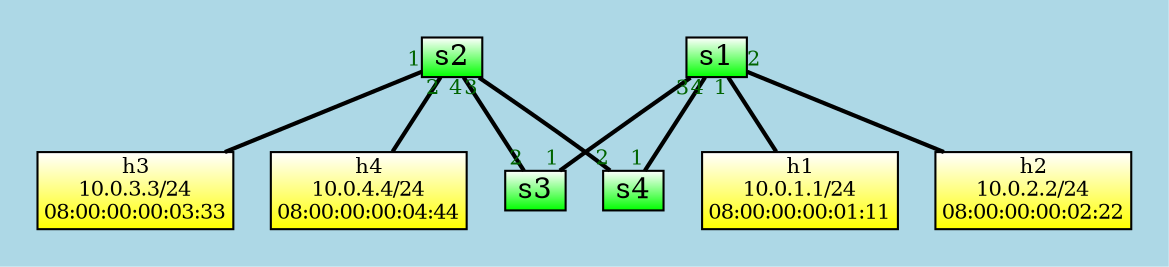 strict graph "" {
	graph [bb="0,0,250.28,305.84",
		bgcolor=lightblue,
		margin=0,
		pad=0.25
	];
	node [label="\N"];
	s1	[fillcolor="green:white",
		gradientangle=90,
		height=0.26917,
		margin="0.08,0.02",
		pos="108.92,220.93",
		shape=box,
		style=filled,
		width=0.32667];
	s3	[fillcolor="green:white",
		gradientangle=90,
		height=0.26917,
		margin="0.08,0.02",
		pos="164.69,162.3",
		shape=box,
		style=filled,
		width=0.32667];
	s1 -- s3	[fontcolor=darkgreen,
		fontsize=10,
		head_lp="152.74,177.72",
		headlabel=1,
		penwidth=2.0,
		pos="118.38,210.98 128.7,200.14 145.11,182.89 155.37,172.1",
		tail_lp="115.76,205.36",
		taillabel=3];
	s4	[fillcolor="green:white",
		gradientangle=90,
		height=0.26917,
		margin="0.08,0.02",
		pos="83.654,143.97",
		shape=box,
		style=filled,
		width=0.32667];
	s1 -- s4	[fontcolor=darkgreen,
		fontsize=10,
		head_lp="84.253,159.42",
		headlabel=1,
		penwidth=2.0,
		pos="105.62,210.87 100.75,196.04 91.702,168.48 86.878,153.79",
		tail_lp="102.99,205.24",
		taillabel=4];
	h1	[fillcolor="yellow:white",
		fontsize=10,
		gradientangle=90,
		height=0.50875,
		label="h1
10.0.1.1/24
08:00:00:00:01:11",
		margin="0.04,0.02",
		pos="41.13,263.57",
		shape=box,
		style=filled,
		width=1.1425];
	s1 -- h1	[fontcolor=darkgreen,
		fontsize=10,
		penwidth=2.0,
		pos="96.802,228.55 89.566,233.11 80.034,239.1 70.906,244.84",
		tail_lp="94.177,234.18",
		taillabel=1];
	h2	[fillcolor="yellow:white",
		fontsize=10,
		gradientangle=90,
		height=0.50875,
		label="h2
10.0.2.2/24
08:00:00:00:02:22",
		margin="0.04,0.02",
		pos="153.95,287.53",
		shape=box,
		style=filled,
		width=1.1633];
	s1 -- h2	[fontcolor=darkgreen,
		fontsize=10,
		penwidth=2.0,
		pos="115.76,231.04 122.5,241.01 132.97,256.49 141.24,268.72",
		tail_lp="113.14,236.67",
		taillabel=2];
	s2	[fillcolor="green:white",
		gradientangle=90,
		height=0.26917,
		margin="0.08,0.02",
		pos="139.7,85.365",
		shape=box,
		style=filled,
		width=0.32667];
	s2 -- s3	[fontcolor=darkgreen,
		fontsize=10,
		head_lp="158.87,146.86",
		headlabel=2,
		penwidth=2.0,
		pos="142.97,95.423 147.78,110.25 156.73,137.79 161.5,152.48",
		tail_lp="140.34,101.05",
		taillabel=4];
	s2 -- s4	[fontcolor=darkgreen,
		fontsize=10,
		head_lp="90.772,128.16",
		headlabel=2,
		penwidth=2.0,
		pos="130.2,95.307 119.95,106.02 103.73,122.98 93.397,133.78",
		tail_lp="127.57,100.93",
		taillabel=3];
	h3	[fillcolor="yellow:white",
		fontsize=10,
		gradientangle=90,
		height=0.50875,
		label="h3
10.0.3.3/24
08:00:00:00:03:33",
		margin="0.04,0.02",
		pos="95.638,18.315",
		shape=box,
		style=filled,
		width=1.1633];
	s2 -- h3	[fontcolor=darkgreen,
		fontsize=10,
		penwidth=2.0,
		pos="133.01,75.182 126.37,65.07 116.02,49.336 107.9,36.978",
		tail_lp="130.39,69.557",
		taillabel=1];
	h4	[fillcolor="yellow:white",
		fontsize=10,
		gradientangle=90,
		height=0.50875,
		label="h4
10.0.4.4/24
08:00:00:00:04:44",
		margin="0.04,0.02",
		pos="208.4,43.828",
		shape=box,
		style=filled,
		width=1.1633];
	s2 -- h4	[fontcolor=darkgreen,
		fontsize=10,
		penwidth=2.0,
		pos="151.67,78.13 158.82,73.807 168.26,68.097 177.39,62.58",
		tail_lp="154.29,83.755",
		taillabel=2];
}
